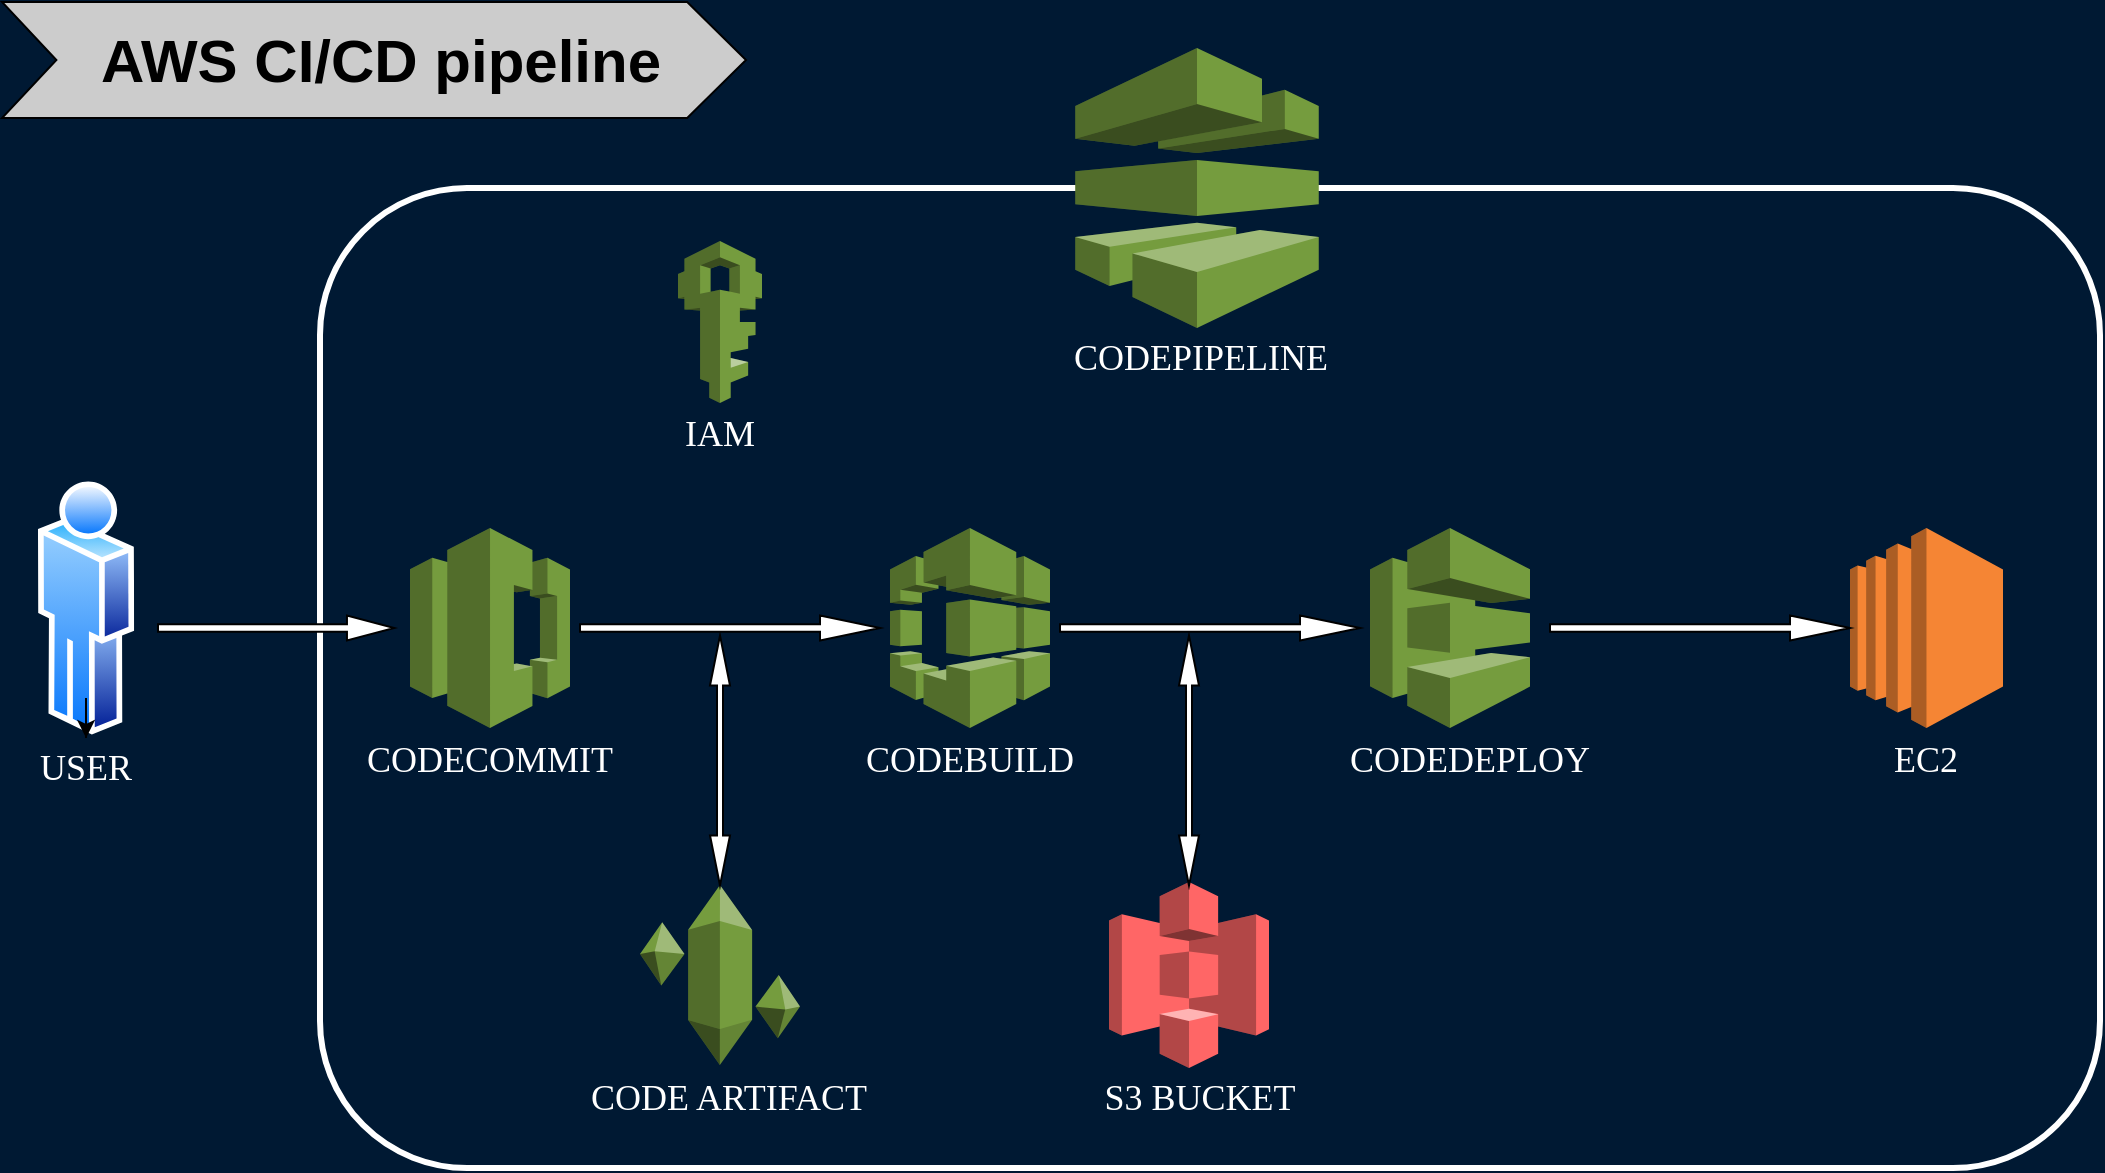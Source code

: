 <mxfile version="22.0.8" type="github">
  <diagram name="Page-1" id="D42uefTI6LNSoKs6lv3W">
    <mxGraphModel dx="1050" dy="591" grid="0" gridSize="10" guides="1" tooltips="1" connect="1" arrows="1" fold="1" page="1" pageScale="1" pageWidth="1100" pageHeight="850" background="#001933" math="0" shadow="0">
      <root>
        <mxCell id="0" />
        <mxCell id="1" parent="0" />
        <mxCell id="HE6VvkDbr_DFB6aFsDyP-226" value="" style="rounded=1;whiteSpace=wrap;html=1;fillColor=none;strokeColor=#FFFFFF;strokeWidth=3;" vertex="1" parent="1">
          <mxGeometry x="181" y="200" width="890" height="490" as="geometry" />
        </mxCell>
        <mxCell id="HE6VvkDbr_DFB6aFsDyP-2" value="" style="outlineConnect=0;dashed=0;verticalLabelPosition=bottom;verticalAlign=top;align=center;html=1;shape=mxgraph.aws3.codecommit;fillColor=#759C3E;gradientColor=none;" vertex="1" parent="1">
          <mxGeometry x="226" y="370" width="80" height="100" as="geometry" />
        </mxCell>
        <mxCell id="HE6VvkDbr_DFB6aFsDyP-3" value="" style="outlineConnect=0;dashed=0;verticalLabelPosition=bottom;verticalAlign=top;align=center;html=1;shape=mxgraph.aws3.codedeploy;fillColor=#759C3E;gradientColor=none;" vertex="1" parent="1">
          <mxGeometry x="706" y="370" width="80" height="100" as="geometry" />
        </mxCell>
        <mxCell id="HE6VvkDbr_DFB6aFsDyP-5" value="" style="outlineConnect=0;dashed=0;verticalLabelPosition=bottom;verticalAlign=top;align=center;html=1;shape=mxgraph.aws3.codebuild;fillColor=#759C3E;gradientColor=none;" vertex="1" parent="1">
          <mxGeometry x="466" y="370" width="80" height="100" as="geometry" />
        </mxCell>
        <mxCell id="HE6VvkDbr_DFB6aFsDyP-6" value="" style="outlineConnect=0;dashed=0;verticalLabelPosition=bottom;verticalAlign=top;align=center;html=1;shape=mxgraph.aws3.ec2;fillColor=#F58534;gradientColor=none;" vertex="1" parent="1">
          <mxGeometry x="946" y="370" width="76.5" height="100" as="geometry" />
        </mxCell>
        <mxCell id="HE6VvkDbr_DFB6aFsDyP-7" value="" style="outlineConnect=0;dashed=0;verticalLabelPosition=bottom;verticalAlign=top;align=center;html=1;shape=mxgraph.aws3.s3;fillColor=#FF6666;gradientColor=none;fillStyle=solid;" vertex="1" parent="1">
          <mxGeometry x="575.5" y="547" width="80" height="93" as="geometry" />
        </mxCell>
        <mxCell id="HE6VvkDbr_DFB6aFsDyP-8" value="" style="outlineConnect=0;dashed=0;verticalLabelPosition=bottom;verticalAlign=top;align=center;html=1;shape=mxgraph.aws3.artifact;fillColor=#759C3E;gradientColor=none;" vertex="1" parent="1">
          <mxGeometry x="341" y="548.5" width="80" height="90" as="geometry" />
        </mxCell>
        <mxCell id="HE6VvkDbr_DFB6aFsDyP-9" value="" style="outlineConnect=0;dashed=0;verticalLabelPosition=bottom;verticalAlign=top;align=center;html=1;shape=mxgraph.aws3.iam;fillColor=#759C3E;gradientColor=none;" vertex="1" parent="1">
          <mxGeometry x="360" y="226.5" width="42" height="81" as="geometry" />
        </mxCell>
        <mxCell id="HE6VvkDbr_DFB6aFsDyP-10" value="" style="shape=singleArrow;whiteSpace=wrap;html=1;" vertex="1" parent="1">
          <mxGeometry x="311" y="413.75" width="150" height="12.5" as="geometry" />
        </mxCell>
        <mxCell id="HE6VvkDbr_DFB6aFsDyP-11" value="" style="shape=singleArrow;whiteSpace=wrap;html=1;" vertex="1" parent="1">
          <mxGeometry x="551" y="413.75" width="150" height="12.5" as="geometry" />
        </mxCell>
        <mxCell id="HE6VvkDbr_DFB6aFsDyP-12" value="" style="shape=singleArrow;whiteSpace=wrap;html=1;" vertex="1" parent="1">
          <mxGeometry x="796" y="413.75" width="150" height="12.5" as="geometry" />
        </mxCell>
        <mxCell id="HE6VvkDbr_DFB6aFsDyP-230" value="" style="shape=doubleArrow;whiteSpace=wrap;html=1;rotation=-90;" vertex="1" parent="1">
          <mxGeometry x="553" y="481.25" width="125" height="10" as="geometry" />
        </mxCell>
        <mxCell id="HE6VvkDbr_DFB6aFsDyP-231" value="" style="shape=doubleArrow;whiteSpace=wrap;html=1;rotation=-90;" vertex="1" parent="1">
          <mxGeometry x="318.5" y="481.25" width="125" height="10" as="geometry" />
        </mxCell>
        <mxCell id="HE6VvkDbr_DFB6aFsDyP-4" value="" style="outlineConnect=0;dashed=0;verticalLabelPosition=bottom;verticalAlign=top;align=center;html=1;shape=mxgraph.aws3.codepipeline;fillColor=#759C3E;gradientColor=none;" vertex="1" parent="1">
          <mxGeometry x="558.63" y="130" width="121.75" height="140" as="geometry" />
        </mxCell>
        <mxCell id="HE6VvkDbr_DFB6aFsDyP-236" value="" style="image;aspect=fixed;perimeter=ellipsePerimeter;html=1;align=center;shadow=0;dashed=0;spacingTop=3;image=img/lib/active_directory/user.svg;imageBackground=none;" vertex="1" parent="1">
          <mxGeometry x="40" y="345" width="48.1" height="130" as="geometry" />
        </mxCell>
        <mxCell id="HE6VvkDbr_DFB6aFsDyP-247" value="" style="edgeStyle=orthogonalEdgeStyle;rounded=0;orthogonalLoop=1;jettySize=auto;html=1;" edge="1" parent="1" source="HE6VvkDbr_DFB6aFsDyP-237" target="HE6VvkDbr_DFB6aFsDyP-236">
          <mxGeometry relative="1" as="geometry" />
        </mxCell>
        <mxCell id="HE6VvkDbr_DFB6aFsDyP-237" value="USER" style="text;html=1;strokeColor=none;fillColor=none;align=center;verticalAlign=middle;whiteSpace=wrap;rounded=0;fontColor=#FFFFFF;fontStyle=0;fontFamily=Verdana;fontSize=18;" vertex="1" parent="1">
          <mxGeometry x="34.05" y="475" width="60" height="30" as="geometry" />
        </mxCell>
        <mxCell id="HE6VvkDbr_DFB6aFsDyP-238" value="CODECOMMIT" style="text;html=1;strokeColor=none;fillColor=none;align=center;verticalAlign=middle;whiteSpace=wrap;rounded=0;fontColor=#FFFFFF;fontStyle=0;fontFamily=Verdana;fontSize=18;" vertex="1" parent="1">
          <mxGeometry x="236" y="471.25" width="60" height="30" as="geometry" />
        </mxCell>
        <mxCell id="HE6VvkDbr_DFB6aFsDyP-239" value="CODEBUILD" style="text;html=1;strokeColor=none;fillColor=none;align=center;verticalAlign=middle;whiteSpace=wrap;rounded=0;fontColor=#FFFFFF;fontStyle=0;fontFamily=Verdana;fontSize=18;" vertex="1" parent="1">
          <mxGeometry x="476" y="471.25" width="60" height="30" as="geometry" />
        </mxCell>
        <mxCell id="HE6VvkDbr_DFB6aFsDyP-240" value="CODEDEPLOY" style="text;html=1;strokeColor=none;fillColor=none;align=center;verticalAlign=middle;whiteSpace=wrap;rounded=0;fontColor=#FFFFFF;fontStyle=0;fontFamily=Verdana;fontSize=18;" vertex="1" parent="1">
          <mxGeometry x="726" y="471.25" width="60" height="30" as="geometry" />
        </mxCell>
        <mxCell id="HE6VvkDbr_DFB6aFsDyP-241" value="EC2" style="text;html=1;strokeColor=none;fillColor=none;align=center;verticalAlign=middle;whiteSpace=wrap;rounded=0;fontColor=#FFFFFF;fontStyle=0;fontFamily=Verdana;fontSize=18;" vertex="1" parent="1">
          <mxGeometry x="954.25" y="471.25" width="60" height="30" as="geometry" />
        </mxCell>
        <mxCell id="HE6VvkDbr_DFB6aFsDyP-242" value="CODE ARTIFACT" style="text;html=1;strokeColor=none;fillColor=none;align=center;verticalAlign=middle;whiteSpace=wrap;rounded=0;fontColor=#FFFFFF;fontStyle=0;fontFamily=Verdana;fontSize=18;" vertex="1" parent="1">
          <mxGeometry x="311" y="640" width="149" height="30" as="geometry" />
        </mxCell>
        <mxCell id="HE6VvkDbr_DFB6aFsDyP-243" value="CODEPIPELINE" style="text;html=1;strokeColor=none;fillColor=none;align=center;verticalAlign=middle;whiteSpace=wrap;rounded=0;fontColor=#FFFFFF;fontStyle=0;fontFamily=Verdana;fontSize=18;" vertex="1" parent="1">
          <mxGeometry x="590.75" y="270" width="60.5" height="30" as="geometry" />
        </mxCell>
        <mxCell id="HE6VvkDbr_DFB6aFsDyP-245" value="S3 BUCKET" style="text;html=1;strokeColor=none;fillColor=none;align=center;verticalAlign=middle;whiteSpace=wrap;rounded=0;fontColor=#FFFFFF;fontStyle=0;fontFamily=Verdana;fontSize=18;" vertex="1" parent="1">
          <mxGeometry x="564" y="640" width="114" height="30" as="geometry" />
        </mxCell>
        <mxCell id="HE6VvkDbr_DFB6aFsDyP-246" value="IAM" style="text;html=1;strokeColor=none;fillColor=none;align=center;verticalAlign=middle;whiteSpace=wrap;rounded=0;fontColor=#FFFFFF;fontStyle=0;fontFamily=Verdana;fontSize=18;" vertex="1" parent="1">
          <mxGeometry x="351" y="307.5" width="60" height="30" as="geometry" />
        </mxCell>
        <mxCell id="HE6VvkDbr_DFB6aFsDyP-249" value="" style="shape=singleArrow;whiteSpace=wrap;html=1;" vertex="1" parent="1">
          <mxGeometry x="100" y="413.75" width="118.1" height="12.5" as="geometry" />
        </mxCell>
        <mxCell id="HE6VvkDbr_DFB6aFsDyP-250" value="" style="html=1;shadow=0;dashed=0;align=center;verticalAlign=middle;shape=mxgraph.arrows2.arrow;dy=0;dx=29.4;notch=27.2;fillColor=#CCCCCC;" vertex="1" parent="1">
          <mxGeometry x="22" y="107" width="372" height="58" as="geometry" />
        </mxCell>
        <mxCell id="HE6VvkDbr_DFB6aFsDyP-251" value="&lt;font style=&quot;font-size: 30px;&quot;&gt;AWS CI/CD pipeline&lt;/font&gt;" style="text;strokeColor=none;fillColor=none;html=1;fontSize=24;fontStyle=1;verticalAlign=middle;align=center;" vertex="1" parent="1">
          <mxGeometry x="71" y="111" width="280" height="50" as="geometry" />
        </mxCell>
      </root>
    </mxGraphModel>
  </diagram>
</mxfile>
